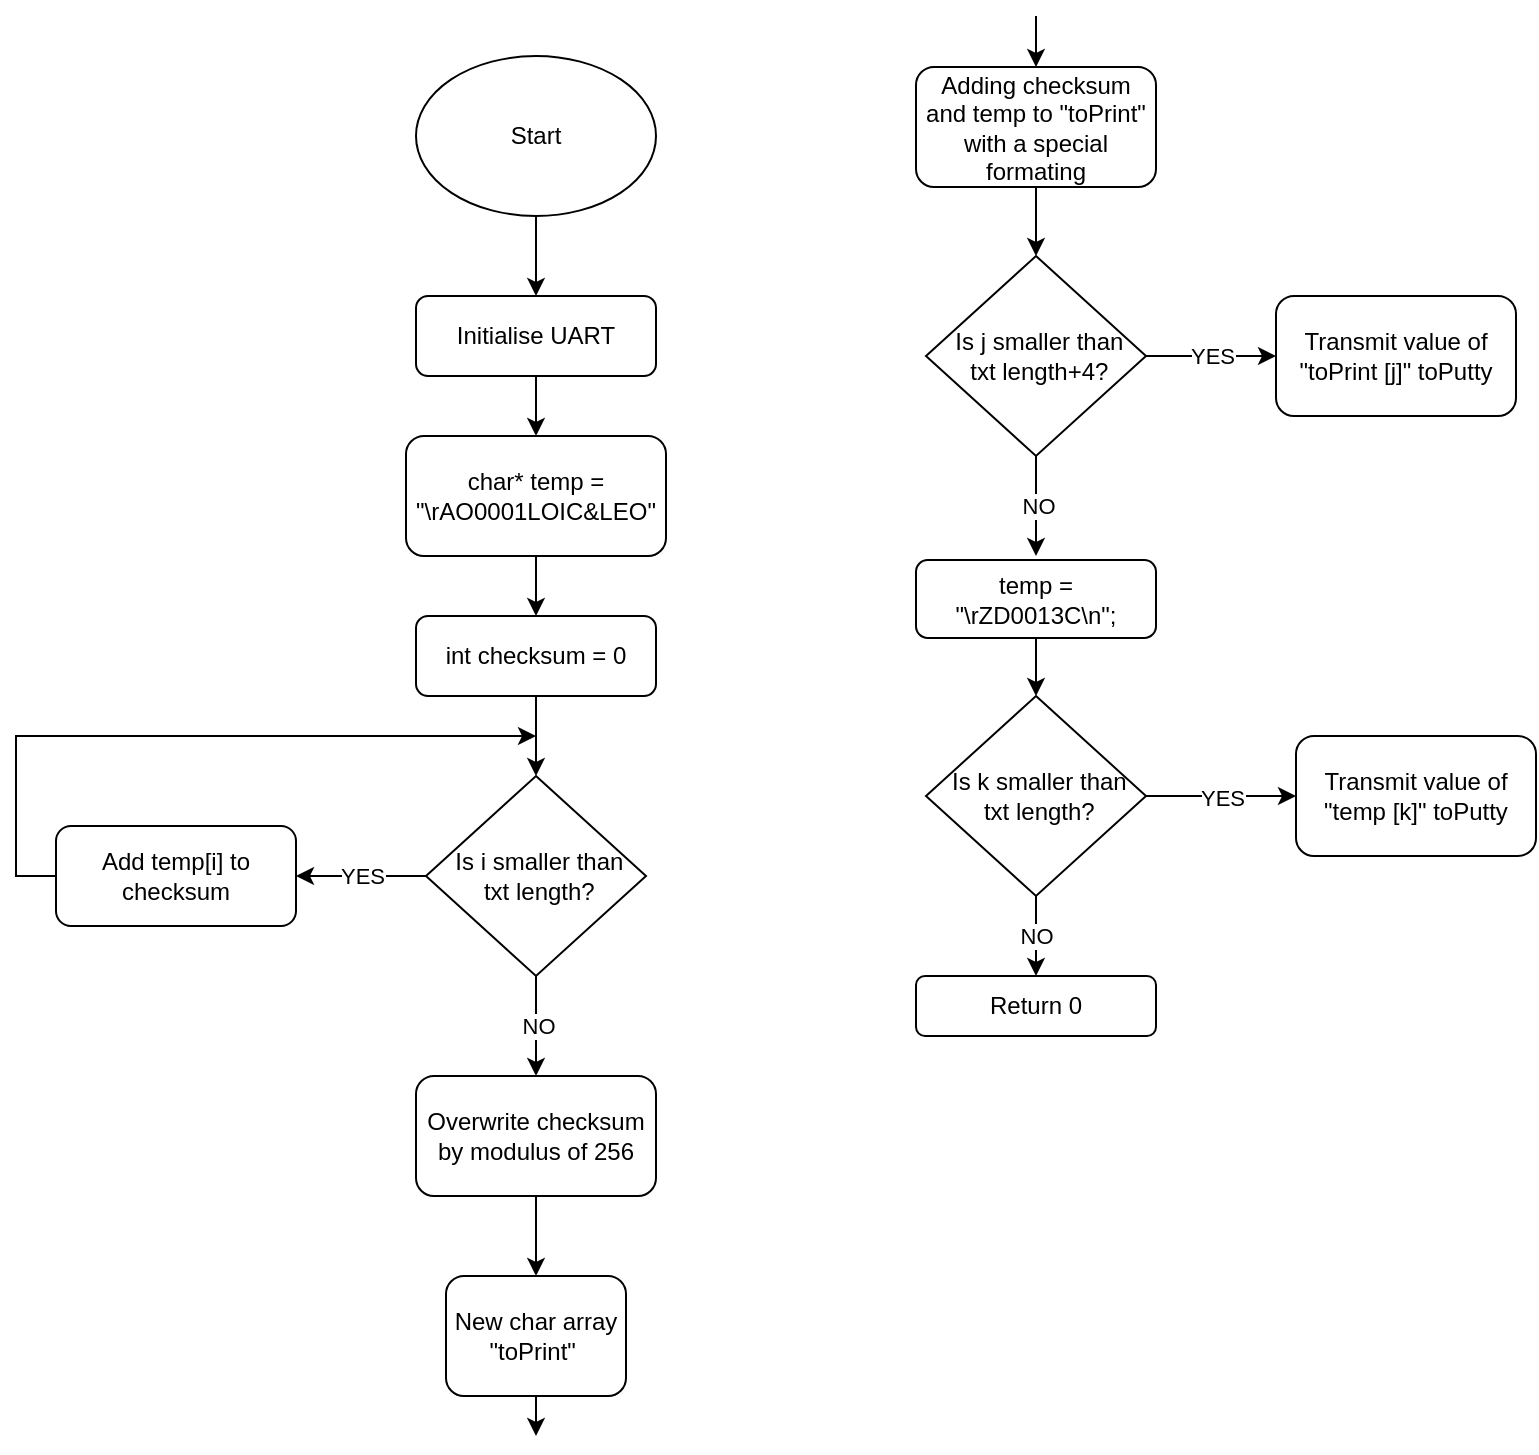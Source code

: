 <mxfile version="12.1.5" type="device" pages="1"><diagram id="7zzyxh-G1WMJAeI4Mz_5" name="Page-1"><mxGraphModel dx="1851" dy="534" grid="1" gridSize="10" guides="1" tooltips="1" connect="1" arrows="1" fold="1" page="1" pageScale="1" pageWidth="827" pageHeight="1169" math="0" shadow="0"><root><mxCell id="0"/><mxCell id="1" parent="0"/><mxCell id="pE-oxD7OYkjL-rMMNhon-2" style="edgeStyle=orthogonalEdgeStyle;rounded=0;orthogonalLoop=1;jettySize=auto;html=1;exitX=0.5;exitY=1;exitDx=0;exitDy=0;" edge="1" parent="1" source="pE-oxD7OYkjL-rMMNhon-1" target="pE-oxD7OYkjL-rMMNhon-3"><mxGeometry relative="1" as="geometry"><mxPoint x="180" y="160" as="targetPoint"/></mxGeometry></mxCell><mxCell id="pE-oxD7OYkjL-rMMNhon-1" value="Start" style="ellipse;whiteSpace=wrap;html=1;" vertex="1" parent="1"><mxGeometry x="120" y="40" width="120" height="80" as="geometry"/></mxCell><mxCell id="pE-oxD7OYkjL-rMMNhon-4" style="edgeStyle=orthogonalEdgeStyle;rounded=0;orthogonalLoop=1;jettySize=auto;html=1;exitX=0.5;exitY=1;exitDx=0;exitDy=0;" edge="1" parent="1" source="pE-oxD7OYkjL-rMMNhon-3"><mxGeometry relative="1" as="geometry"><mxPoint x="180" y="230" as="targetPoint"/></mxGeometry></mxCell><mxCell id="pE-oxD7OYkjL-rMMNhon-3" value="Initialise UART" style="rounded=1;whiteSpace=wrap;html=1;" vertex="1" parent="1"><mxGeometry x="120" y="160" width="120" height="40" as="geometry"/></mxCell><mxCell id="pE-oxD7OYkjL-rMMNhon-7" style="edgeStyle=orthogonalEdgeStyle;rounded=0;orthogonalLoop=1;jettySize=auto;html=1;exitX=0.5;exitY=1;exitDx=0;exitDy=0;" edge="1" parent="1" source="pE-oxD7OYkjL-rMMNhon-5"><mxGeometry relative="1" as="geometry"><mxPoint x="180" y="320" as="targetPoint"/></mxGeometry></mxCell><mxCell id="pE-oxD7OYkjL-rMMNhon-5" value="char* temp = &quot;\rAO0001LOIC&amp;amp;LEO&quot;" style="rounded=1;whiteSpace=wrap;html=1;" vertex="1" parent="1"><mxGeometry x="115" y="230" width="130" height="60" as="geometry"/></mxCell><mxCell id="pE-oxD7OYkjL-rMMNhon-9" style="edgeStyle=orthogonalEdgeStyle;rounded=0;orthogonalLoop=1;jettySize=auto;html=1;exitX=0.5;exitY=1;exitDx=0;exitDy=0;" edge="1" parent="1" source="pE-oxD7OYkjL-rMMNhon-8"><mxGeometry relative="1" as="geometry"><mxPoint x="180" y="400" as="targetPoint"/></mxGeometry></mxCell><mxCell id="pE-oxD7OYkjL-rMMNhon-8" value="int checksum = 0" style="rounded=1;whiteSpace=wrap;html=1;" vertex="1" parent="1"><mxGeometry x="120" y="320" width="120" height="40" as="geometry"/></mxCell><mxCell id="pE-oxD7OYkjL-rMMNhon-34" value="YES" style="edgeStyle=orthogonalEdgeStyle;rounded=0;orthogonalLoop=1;jettySize=auto;html=1;exitX=0;exitY=0.5;exitDx=0;exitDy=0;entryX=1;entryY=0.5;entryDx=0;entryDy=0;" edge="1" parent="1" source="pE-oxD7OYkjL-rMMNhon-11" target="pE-oxD7OYkjL-rMMNhon-16"><mxGeometry relative="1" as="geometry"/></mxCell><mxCell id="pE-oxD7OYkjL-rMMNhon-37" value="NO" style="edgeStyle=orthogonalEdgeStyle;rounded=0;orthogonalLoop=1;jettySize=auto;html=1;exitX=0.5;exitY=1;exitDx=0;exitDy=0;" edge="1" parent="1" source="pE-oxD7OYkjL-rMMNhon-11"><mxGeometry relative="1" as="geometry"><mxPoint x="180" y="550" as="targetPoint"/></mxGeometry></mxCell><mxCell id="pE-oxD7OYkjL-rMMNhon-11" value="&amp;nbsp; Is i smaller than&amp;nbsp; &amp;nbsp;txt length?" style="rhombus;whiteSpace=wrap;html=1;" vertex="1" parent="1"><mxGeometry x="125" y="400" width="110" height="100" as="geometry"/></mxCell><mxCell id="pE-oxD7OYkjL-rMMNhon-36" style="edgeStyle=orthogonalEdgeStyle;rounded=0;orthogonalLoop=1;jettySize=auto;html=1;exitX=0;exitY=0.5;exitDx=0;exitDy=0;" edge="1" parent="1" source="pE-oxD7OYkjL-rMMNhon-16"><mxGeometry relative="1" as="geometry"><mxPoint x="180" y="380" as="targetPoint"/><Array as="points"><mxPoint x="-80" y="450"/></Array></mxGeometry></mxCell><mxCell id="pE-oxD7OYkjL-rMMNhon-16" value="Add temp[i] to checksum" style="rounded=1;whiteSpace=wrap;html=1;" vertex="1" parent="1"><mxGeometry x="-60" y="425" width="120" height="50" as="geometry"/></mxCell><mxCell id="pE-oxD7OYkjL-rMMNhon-26" style="edgeStyle=orthogonalEdgeStyle;rounded=0;orthogonalLoop=1;jettySize=auto;html=1;exitX=0.5;exitY=1;exitDx=0;exitDy=0;" edge="1" parent="1" source="pE-oxD7OYkjL-rMMNhon-21"><mxGeometry relative="1" as="geometry"><mxPoint x="180" y="650" as="targetPoint"/></mxGeometry></mxCell><mxCell id="pE-oxD7OYkjL-rMMNhon-21" value="Overwrite checksum by modulus of 256" style="rounded=1;whiteSpace=wrap;html=1;" vertex="1" parent="1"><mxGeometry x="120" y="550" width="120" height="60" as="geometry"/></mxCell><mxCell id="pE-oxD7OYkjL-rMMNhon-39" style="edgeStyle=orthogonalEdgeStyle;rounded=0;orthogonalLoop=1;jettySize=auto;html=1;exitX=0.5;exitY=1;exitDx=0;exitDy=0;" edge="1" parent="1" source="pE-oxD7OYkjL-rMMNhon-23"><mxGeometry relative="1" as="geometry"><mxPoint x="180" y="730" as="targetPoint"/></mxGeometry></mxCell><mxCell id="pE-oxD7OYkjL-rMMNhon-23" value="New char array &quot;toPrint&quot;&amp;nbsp;" style="rounded=1;whiteSpace=wrap;html=1;" vertex="1" parent="1"><mxGeometry x="135" y="650" width="90" height="60" as="geometry"/></mxCell><mxCell id="pE-oxD7OYkjL-rMMNhon-25" value="Adding checksum and temp to &quot;toPrint&quot; with a special formating" style="rounded=1;whiteSpace=wrap;html=1;" vertex="1" parent="1"><mxGeometry x="370" y="45.5" width="120" height="60" as="geometry"/></mxCell><mxCell id="pE-oxD7OYkjL-rMMNhon-33" value="Transmit value of &quot;toPrint [j]&quot; toPutty" style="rounded=1;whiteSpace=wrap;html=1;" vertex="1" parent="1"><mxGeometry x="550" y="160" width="120" height="60" as="geometry"/></mxCell><mxCell id="pE-oxD7OYkjL-rMMNhon-40" value="" style="endArrow=classic;html=1;entryX=0.5;entryY=0;entryDx=0;entryDy=0;" edge="1" parent="1" target="pE-oxD7OYkjL-rMMNhon-25"><mxGeometry width="50" height="50" relative="1" as="geometry"><mxPoint x="430" y="20" as="sourcePoint"/><mxPoint x="650" y="56" as="targetPoint"/></mxGeometry></mxCell><mxCell id="pE-oxD7OYkjL-rMMNhon-42" value="YES" style="edgeStyle=orthogonalEdgeStyle;rounded=0;orthogonalLoop=1;jettySize=auto;html=1;exitX=1;exitY=0.5;exitDx=0;exitDy=0;entryX=0;entryY=0.5;entryDx=0;entryDy=0;" edge="1" parent="1" source="pE-oxD7OYkjL-rMMNhon-29" target="pE-oxD7OYkjL-rMMNhon-33"><mxGeometry relative="1" as="geometry"/></mxCell><mxCell id="pE-oxD7OYkjL-rMMNhon-43" value="NO" style="edgeStyle=orthogonalEdgeStyle;rounded=0;orthogonalLoop=1;jettySize=auto;html=1;exitX=0.5;exitY=1;exitDx=0;exitDy=0;" edge="1" parent="1" source="pE-oxD7OYkjL-rMMNhon-29"><mxGeometry relative="1" as="geometry"><mxPoint x="430" y="290" as="targetPoint"/></mxGeometry></mxCell><mxCell id="pE-oxD7OYkjL-rMMNhon-29" value="&amp;nbsp; Is j smaller than&amp;nbsp; &amp;nbsp;txt length+4?" style="rhombus;whiteSpace=wrap;html=1;" vertex="1" parent="1"><mxGeometry x="375" y="140" width="110" height="100" as="geometry"/></mxCell><mxCell id="pE-oxD7OYkjL-rMMNhon-41" style="edgeStyle=orthogonalEdgeStyle;rounded=0;orthogonalLoop=1;jettySize=auto;html=1;exitX=0.5;exitY=1;exitDx=0;exitDy=0;" edge="1" parent="1" source="pE-oxD7OYkjL-rMMNhon-25" target="pE-oxD7OYkjL-rMMNhon-29"><mxGeometry relative="1" as="geometry"><mxPoint x="430" y="205.5" as="targetPoint"/><mxPoint x="430" y="106" as="sourcePoint"/></mxGeometry></mxCell><mxCell id="pE-oxD7OYkjL-rMMNhon-46" style="edgeStyle=orthogonalEdgeStyle;rounded=0;orthogonalLoop=1;jettySize=auto;html=1;exitX=0.5;exitY=1;exitDx=0;exitDy=0;" edge="1" parent="1" source="pE-oxD7OYkjL-rMMNhon-45"><mxGeometry relative="1" as="geometry"><mxPoint x="430" y="360" as="targetPoint"/></mxGeometry></mxCell><mxCell id="pE-oxD7OYkjL-rMMNhon-45" value="temp = &quot;\rZD0013C\n&quot;;" style="rounded=1;whiteSpace=wrap;html=1;" vertex="1" parent="1"><mxGeometry x="370" y="292" width="120" height="39" as="geometry"/></mxCell><mxCell id="pE-oxD7OYkjL-rMMNhon-49" value="NO" style="edgeStyle=orthogonalEdgeStyle;rounded=0;orthogonalLoop=1;jettySize=auto;html=1;exitX=0.5;exitY=1;exitDx=0;exitDy=0;" edge="1" parent="1" source="pE-oxD7OYkjL-rMMNhon-48" target="pE-oxD7OYkjL-rMMNhon-50"><mxGeometry relative="1" as="geometry"><mxPoint x="430" y="490" as="targetPoint"/></mxGeometry></mxCell><mxCell id="pE-oxD7OYkjL-rMMNhon-51" value="YES" style="edgeStyle=orthogonalEdgeStyle;rounded=0;orthogonalLoop=1;jettySize=auto;html=1;exitX=1;exitY=0.5;exitDx=0;exitDy=0;" edge="1" parent="1" source="pE-oxD7OYkjL-rMMNhon-48"><mxGeometry relative="1" as="geometry"><mxPoint x="560" y="410" as="targetPoint"/></mxGeometry></mxCell><mxCell id="pE-oxD7OYkjL-rMMNhon-48" value="&amp;nbsp; Is k smaller than&amp;nbsp; &amp;nbsp;txt length?" style="rhombus;whiteSpace=wrap;html=1;" vertex="1" parent="1"><mxGeometry x="375" y="360" width="110" height="100" as="geometry"/></mxCell><mxCell id="pE-oxD7OYkjL-rMMNhon-50" value="Return 0" style="rounded=1;whiteSpace=wrap;html=1;" vertex="1" parent="1"><mxGeometry x="370" y="500" width="120" height="30" as="geometry"/></mxCell><mxCell id="pE-oxD7OYkjL-rMMNhon-52" value="&lt;span style=&quot;white-space: normal&quot;&gt;Transmit value of &quot;temp [k]&quot; toPutty&lt;/span&gt;" style="rounded=1;whiteSpace=wrap;html=1;" vertex="1" parent="1"><mxGeometry x="560" y="380" width="120" height="60" as="geometry"/></mxCell></root></mxGraphModel></diagram></mxfile>